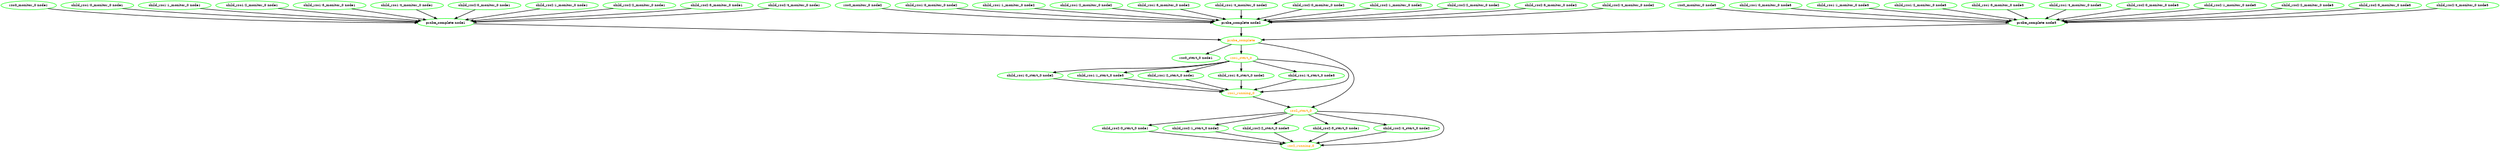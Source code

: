 digraph "g" {
	size = "30,30"
"probe_complete" [ style=bold color="green" fontcolor="orange" ]
"probe_complete node1" [ style=bold color="green" fontcolor="black" ]
"rsc0_monitor_0 node1" [ style=bold color="green" fontcolor="black" ]
"child_rsc1:0_monitor_0 node1" [ style=bold color="green" fontcolor="black" ]
"child_rsc1:1_monitor_0 node1" [ style=bold color="green" fontcolor="black" ]
"child_rsc1:2_monitor_0 node1" [ style=bold color="green" fontcolor="black" ]
"child_rsc1:3_monitor_0 node1" [ style=bold color="green" fontcolor="black" ]
"child_rsc1:4_monitor_0 node1" [ style=bold color="green" fontcolor="black" ]
"child_rsc2:0_monitor_0 node1" [ style=bold color="green" fontcolor="black" ]
"child_rsc2:1_monitor_0 node1" [ style=bold color="green" fontcolor="black" ]
"child_rsc2:2_monitor_0 node1" [ style=bold color="green" fontcolor="black" ]
"child_rsc2:3_monitor_0 node1" [ style=bold color="green" fontcolor="black" ]
"child_rsc2:4_monitor_0 node1" [ style=bold color="green" fontcolor="black" ]
"probe_complete node2" [ style=bold color="green" fontcolor="black" ]
"rsc0_monitor_0 node2" [ style=bold color="green" fontcolor="black" ]
"child_rsc1:0_monitor_0 node2" [ style=bold color="green" fontcolor="black" ]
"child_rsc1:1_monitor_0 node2" [ style=bold color="green" fontcolor="black" ]
"child_rsc1:2_monitor_0 node2" [ style=bold color="green" fontcolor="black" ]
"child_rsc1:3_monitor_0 node2" [ style=bold color="green" fontcolor="black" ]
"child_rsc1:4_monitor_0 node2" [ style=bold color="green" fontcolor="black" ]
"child_rsc2:0_monitor_0 node2" [ style=bold color="green" fontcolor="black" ]
"child_rsc2:1_monitor_0 node2" [ style=bold color="green" fontcolor="black" ]
"child_rsc2:2_monitor_0 node2" [ style=bold color="green" fontcolor="black" ]
"child_rsc2:3_monitor_0 node2" [ style=bold color="green" fontcolor="black" ]
"child_rsc2:4_monitor_0 node2" [ style=bold color="green" fontcolor="black" ]
"probe_complete node3" [ style=bold color="green" fontcolor="black" ]
"rsc0_monitor_0 node3" [ style=bold color="green" fontcolor="black" ]
"child_rsc1:0_monitor_0 node3" [ style=bold color="green" fontcolor="black" ]
"child_rsc1:1_monitor_0 node3" [ style=bold color="green" fontcolor="black" ]
"child_rsc1:2_monitor_0 node3" [ style=bold color="green" fontcolor="black" ]
"child_rsc1:3_monitor_0 node3" [ style=bold color="green" fontcolor="black" ]
"child_rsc1:4_monitor_0 node3" [ style=bold color="green" fontcolor="black" ]
"child_rsc2:0_monitor_0 node3" [ style=bold color="green" fontcolor="black" ]
"child_rsc2:1_monitor_0 node3" [ style=bold color="green" fontcolor="black" ]
"child_rsc2:2_monitor_0 node3" [ style=bold color="green" fontcolor="black" ]
"child_rsc2:3_monitor_0 node3" [ style=bold color="green" fontcolor="black" ]
"child_rsc2:4_monitor_0 node3" [ style=bold color="green" fontcolor="black" ]
"rsc0_start_0 node1" [ style=bold color="green" fontcolor="black" ]
"child_rsc1:0_start_0 node2" [ style=bold color="green" fontcolor="black" ]
"child_rsc1:1_start_0 node3" [ style=bold color="green" fontcolor="black" ]
"child_rsc1:2_start_0 node1" [ style=bold color="green" fontcolor="black" ]
"child_rsc1:3_start_0 node2" [ style=bold color="green" fontcolor="black" ]
"child_rsc1:4_start_0 node3" [ style=bold color="green" fontcolor="black" ]
"rsc1_start_0" [ style=bold color="green" fontcolor="orange" ]
"rsc1_running_0" [ style=bold color="green" fontcolor="orange" ]
"child_rsc2:0_start_0 node1" [ style=bold color="green" fontcolor="black" ]
"child_rsc2:1_start_0 node2" [ style=bold color="green" fontcolor="black" ]
"child_rsc2:2_start_0 node3" [ style=bold color="green" fontcolor="black" ]
"child_rsc2:3_start_0 node1" [ style=bold color="green" fontcolor="black" ]
"child_rsc2:4_start_0 node2" [ style=bold color="green" fontcolor="black" ]
"rsc2_start_0" [ style=bold color="green" fontcolor="orange" ]
"rsc2_running_0" [ style=bold color="green" fontcolor="orange" ]
"probe_complete node1" -> "probe_complete" [ style = bold]
"probe_complete node2" -> "probe_complete" [ style = bold]
"probe_complete node3" -> "probe_complete" [ style = bold]
"rsc0_monitor_0 node1" -> "probe_complete node1" [ style = bold]
"child_rsc1:0_monitor_0 node1" -> "probe_complete node1" [ style = bold]
"child_rsc1:1_monitor_0 node1" -> "probe_complete node1" [ style = bold]
"child_rsc1:2_monitor_0 node1" -> "probe_complete node1" [ style = bold]
"child_rsc1:3_monitor_0 node1" -> "probe_complete node1" [ style = bold]
"child_rsc1:4_monitor_0 node1" -> "probe_complete node1" [ style = bold]
"child_rsc2:0_monitor_0 node1" -> "probe_complete node1" [ style = bold]
"child_rsc2:1_monitor_0 node1" -> "probe_complete node1" [ style = bold]
"child_rsc2:2_monitor_0 node1" -> "probe_complete node1" [ style = bold]
"child_rsc2:3_monitor_0 node1" -> "probe_complete node1" [ style = bold]
"child_rsc2:4_monitor_0 node1" -> "probe_complete node1" [ style = bold]
"rsc0_monitor_0 node2" -> "probe_complete node2" [ style = bold]
"child_rsc1:0_monitor_0 node2" -> "probe_complete node2" [ style = bold]
"child_rsc1:1_monitor_0 node2" -> "probe_complete node2" [ style = bold]
"child_rsc1:2_monitor_0 node2" -> "probe_complete node2" [ style = bold]
"child_rsc1:3_monitor_0 node2" -> "probe_complete node2" [ style = bold]
"child_rsc1:4_monitor_0 node2" -> "probe_complete node2" [ style = bold]
"child_rsc2:0_monitor_0 node2" -> "probe_complete node2" [ style = bold]
"child_rsc2:1_monitor_0 node2" -> "probe_complete node2" [ style = bold]
"child_rsc2:2_monitor_0 node2" -> "probe_complete node2" [ style = bold]
"child_rsc2:3_monitor_0 node2" -> "probe_complete node2" [ style = bold]
"child_rsc2:4_monitor_0 node2" -> "probe_complete node2" [ style = bold]
"rsc0_monitor_0 node3" -> "probe_complete node3" [ style = bold]
"child_rsc1:0_monitor_0 node3" -> "probe_complete node3" [ style = bold]
"child_rsc1:1_monitor_0 node3" -> "probe_complete node3" [ style = bold]
"child_rsc1:2_monitor_0 node3" -> "probe_complete node3" [ style = bold]
"child_rsc1:3_monitor_0 node3" -> "probe_complete node3" [ style = bold]
"child_rsc1:4_monitor_0 node3" -> "probe_complete node3" [ style = bold]
"child_rsc2:0_monitor_0 node3" -> "probe_complete node3" [ style = bold]
"child_rsc2:1_monitor_0 node3" -> "probe_complete node3" [ style = bold]
"child_rsc2:2_monitor_0 node3" -> "probe_complete node3" [ style = bold]
"child_rsc2:3_monitor_0 node3" -> "probe_complete node3" [ style = bold]
"child_rsc2:4_monitor_0 node3" -> "probe_complete node3" [ style = bold]
"probe_complete" -> "rsc0_start_0 node1" [ style = bold]
"rsc1_start_0" -> "child_rsc1:0_start_0 node2" [ style = bold]
"rsc1_start_0" -> "child_rsc1:1_start_0 node3" [ style = bold]
"rsc1_start_0" -> "child_rsc1:2_start_0 node1" [ style = bold]
"rsc1_start_0" -> "child_rsc1:3_start_0 node2" [ style = bold]
"rsc1_start_0" -> "child_rsc1:4_start_0 node3" [ style = bold]
"probe_complete" -> "rsc1_start_0" [ style = bold]
"child_rsc1:0_start_0 node2" -> "rsc1_running_0" [ style = bold]
"child_rsc1:1_start_0 node3" -> "rsc1_running_0" [ style = bold]
"child_rsc1:2_start_0 node1" -> "rsc1_running_0" [ style = bold]
"child_rsc1:3_start_0 node2" -> "rsc1_running_0" [ style = bold]
"child_rsc1:4_start_0 node3" -> "rsc1_running_0" [ style = bold]
"rsc1_start_0" -> "rsc1_running_0" [ style = bold]
"rsc2_start_0" -> "child_rsc2:0_start_0 node1" [ style = bold]
"rsc2_start_0" -> "child_rsc2:1_start_0 node2" [ style = bold]
"rsc2_start_0" -> "child_rsc2:2_start_0 node3" [ style = bold]
"rsc2_start_0" -> "child_rsc2:3_start_0 node1" [ style = bold]
"rsc2_start_0" -> "child_rsc2:4_start_0 node2" [ style = bold]
"probe_complete" -> "rsc2_start_0" [ style = bold]
"rsc1_running_0" -> "rsc2_start_0" [ style = bold]
"child_rsc2:0_start_0 node1" -> "rsc2_running_0" [ style = bold]
"child_rsc2:1_start_0 node2" -> "rsc2_running_0" [ style = bold]
"child_rsc2:2_start_0 node3" -> "rsc2_running_0" [ style = bold]
"child_rsc2:3_start_0 node1" -> "rsc2_running_0" [ style = bold]
"child_rsc2:4_start_0 node2" -> "rsc2_running_0" [ style = bold]
"rsc2_start_0" -> "rsc2_running_0" [ style = bold]
}
